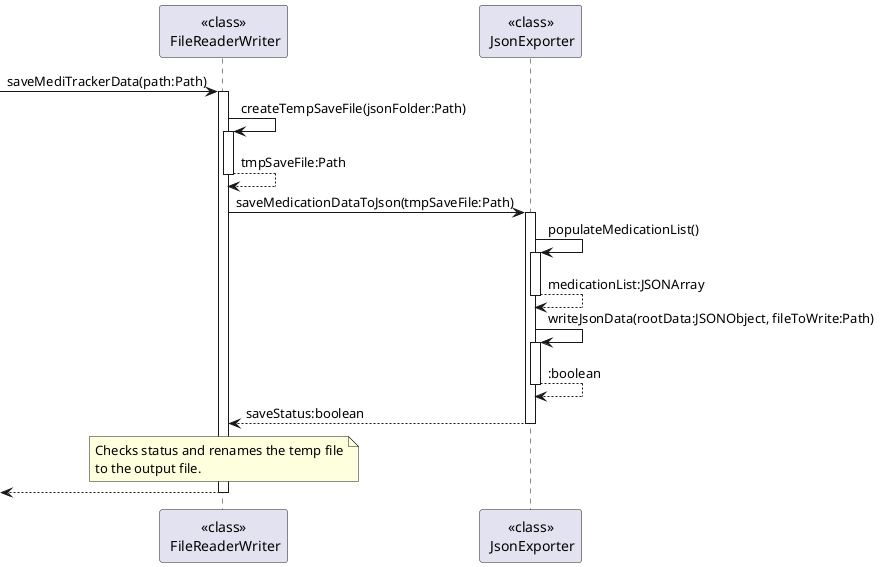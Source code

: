@startuml

participant "<<class>>\n FileReaderWriter" as FRW
participant "<<class>>\n JsonExporter" as JE

-> FRW: saveMediTrackerData(path:Path)
activate FRW

FRW -> FRW: createTempSaveFile(jsonFolder:Path)
activate FRW
FRW --> FRW: tmpSaveFile:Path
deactivate FRW

FRW -> JE: saveMedicationDataToJson(tmpSaveFile:Path)
activate JE
JE -> JE: populateMedicationList()
activate JE
JE --> JE: medicationList:JSONArray
deactivate JE
JE->JE: writeJsonData(rootData:JSONObject, fileToWrite:Path)
activate JE
JE --> JE: :boolean
deactivate JE
JE --> FRW: saveStatus:boolean

deactivate JE
note over FRW
Checks status and renames the temp file
to the output file.
end note

<-- FRW
deactivate FRW

@enduml
